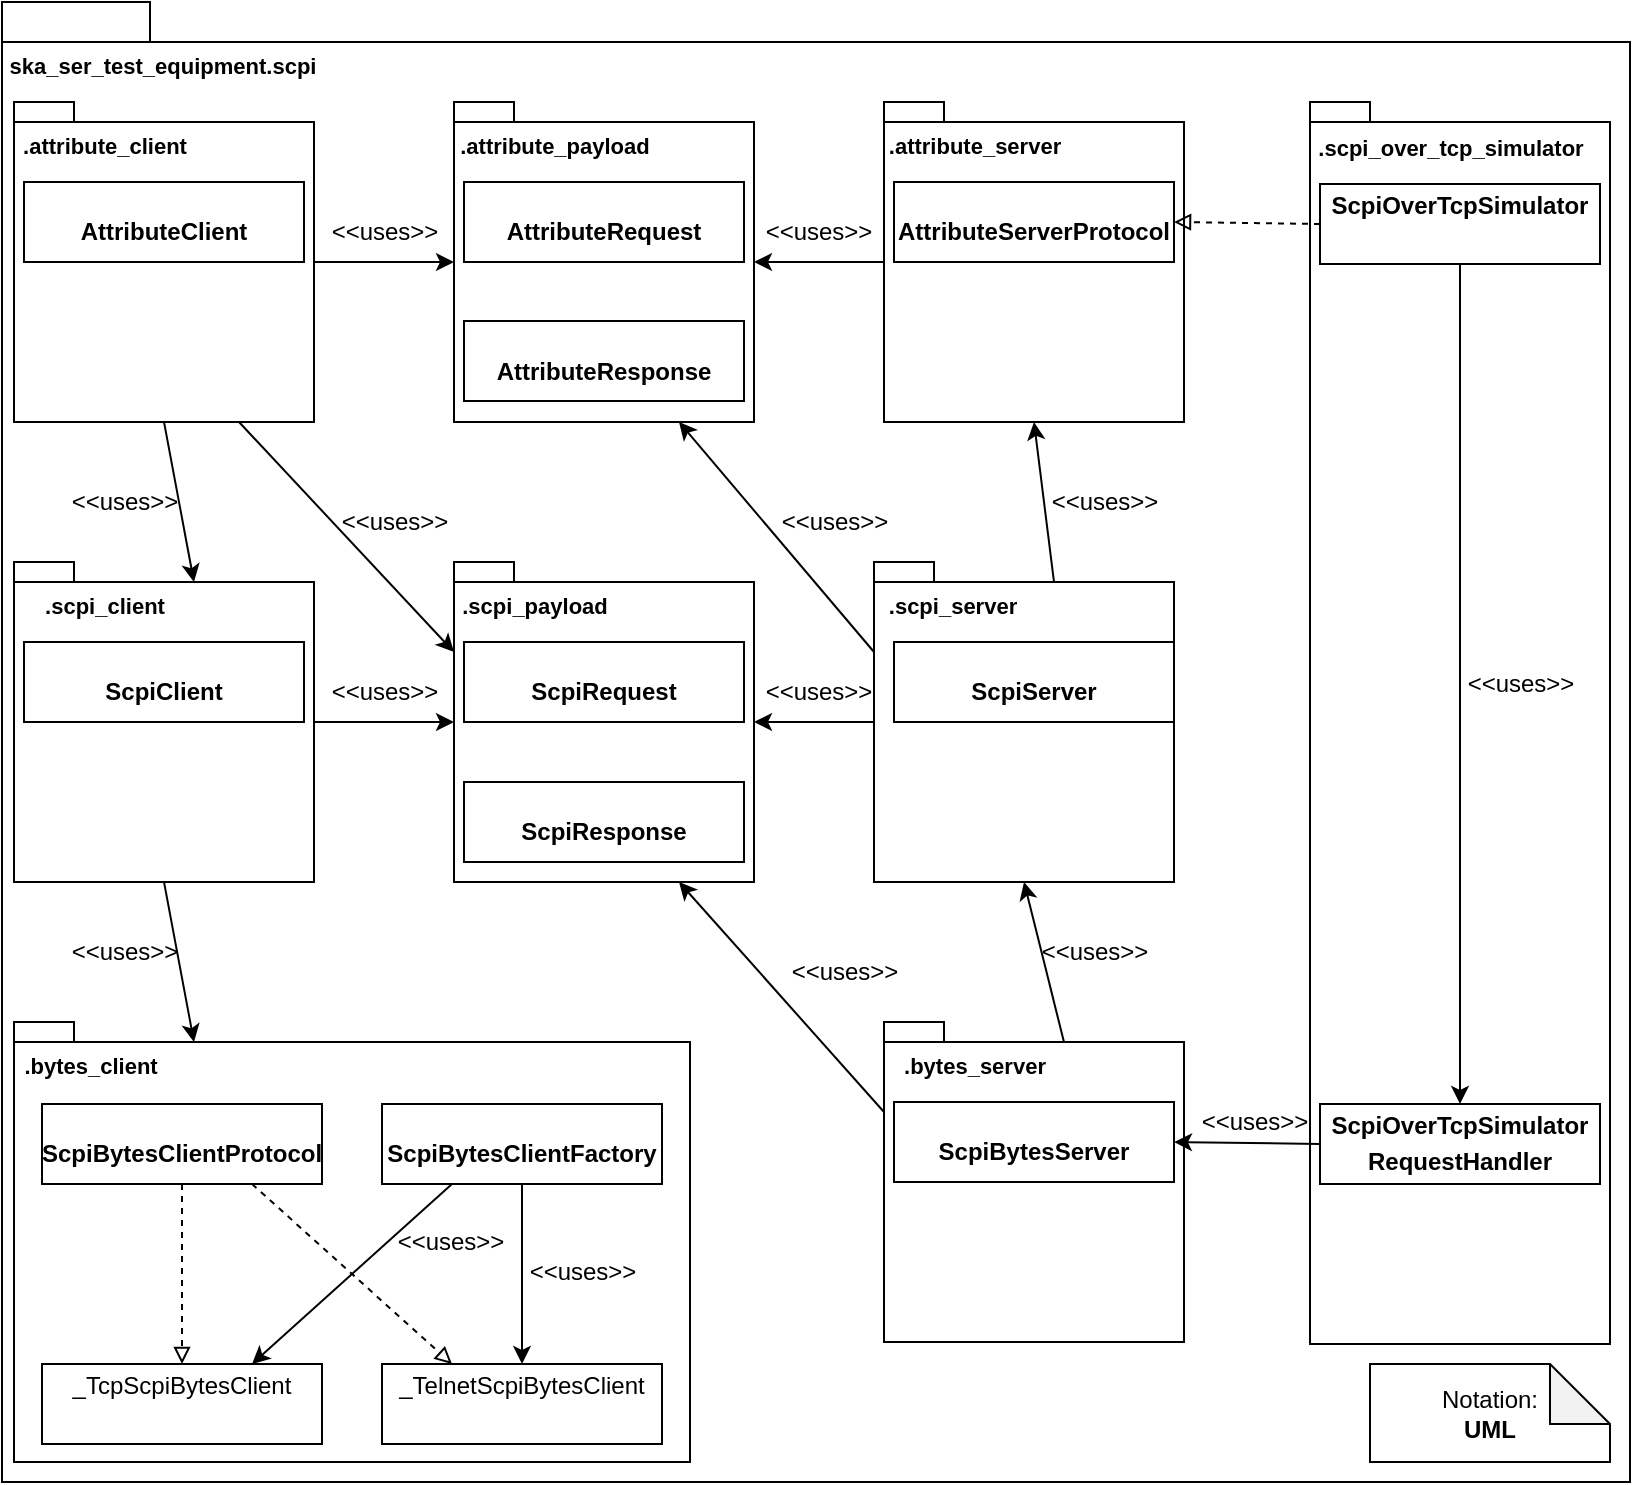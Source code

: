 <mxfile version="20.2.3" type="google"><diagram id="C5RBs43oDa-KdzZeNtuy" name="Page-1"><mxGraphModel grid="1" page="1" gridSize="10" guides="1" tooltips="1" connect="1" arrows="1" fold="1" pageScale="1" pageWidth="827" pageHeight="1169" math="0" shadow="0"><root><mxCell id="WIyWlLk6GJQsqaUBKTNV-0"/><mxCell id="WIyWlLk6GJQsqaUBKTNV-1" parent="WIyWlLk6GJQsqaUBKTNV-0"/><mxCell id="CijDPZ7w7RJAEyFZd_lB-1" value="" style="shape=folder;fontStyle=1;spacingTop=10;tabWidth=31;tabHeight=20;tabPosition=left;html=1;" vertex="1" parent="WIyWlLk6GJQsqaUBKTNV-1"><mxGeometry x="6" y="10" width="814" height="740" as="geometry"/></mxCell><mxCell id="CijDPZ7w7RJAEyFZd_lB-32" style="rounded=0;orthogonalLoop=1;jettySize=auto;html=1;exitX=0.75;exitY=1;exitDx=0;exitDy=0;entryX=0;entryY=0;entryDx=0;entryDy=45;exitPerimeter=0;entryPerimeter=0;" edge="1" parent="WIyWlLk6GJQsqaUBKTNV-1" source="CijDPZ7w7RJAEyFZd_lB-46" target="CijDPZ7w7RJAEyFZd_lB-43"><mxGeometry relative="1" as="geometry"><mxPoint x="274.5" y="320" as="targetPoint"/></mxGeometry></mxCell><mxCell id="CijDPZ7w7RJAEyFZd_lB-35" style="edgeStyle=none;rounded=0;orthogonalLoop=1;jettySize=auto;html=1;entryX=0;entryY=0;entryDx=0;entryDy=80;exitX=0;exitY=0;exitDx=150;exitDy=80;exitPerimeter=0;entryPerimeter=0;" edge="1" parent="WIyWlLk6GJQsqaUBKTNV-1" source="CijDPZ7w7RJAEyFZd_lB-46" target="CijDPZ7w7RJAEyFZd_lB-40"><mxGeometry relative="1" as="geometry"><mxPoint x="237" y="150" as="targetPoint"/></mxGeometry></mxCell><mxCell id="CijDPZ7w7RJAEyFZd_lB-36" style="edgeStyle=none;rounded=0;orthogonalLoop=1;jettySize=auto;html=1;exitX=0;exitY=0;exitDx=0;exitDy=80;entryX=0;entryY=0;entryDx=150;entryDy=80;entryPerimeter=0;exitPerimeter=0;" edge="1" parent="WIyWlLk6GJQsqaUBKTNV-1" source="CijDPZ7w7RJAEyFZd_lB-48" target="CijDPZ7w7RJAEyFZd_lB-40"><mxGeometry relative="1" as="geometry"><mxPoint x="467" y="150" as="sourcePoint"/><mxPoint x="387" y="150" as="targetPoint"/></mxGeometry></mxCell><mxCell id="CijDPZ7w7RJAEyFZd_lB-14" style="edgeStyle=orthogonalEdgeStyle;rounded=0;orthogonalLoop=1;jettySize=auto;html=1;exitX=0.5;exitY=1;exitDx=0;exitDy=0;" edge="1" parent="WIyWlLk6GJQsqaUBKTNV-1" source="CijDPZ7w7RJAEyFZd_lB-4" target="CijDPZ7w7RJAEyFZd_lB-4"><mxGeometry relative="1" as="geometry"/></mxCell><mxCell id="CijDPZ7w7RJAEyFZd_lB-16" style="edgeStyle=orthogonalEdgeStyle;rounded=0;orthogonalLoop=1;jettySize=auto;html=1;exitX=0.5;exitY=1;exitDx=0;exitDy=0;" edge="1" parent="WIyWlLk6GJQsqaUBKTNV-1"><mxGeometry relative="1" as="geometry"><mxPoint x="527" y="210" as="sourcePoint"/><mxPoint x="527" y="210" as="targetPoint"/></mxGeometry></mxCell><mxCell id="CijDPZ7w7RJAEyFZd_lB-39" value="&lt;b&gt;ska_ser_test_equipment.scpi&lt;/b&gt;" style="edgeLabel;html=1;align=center;verticalAlign=middle;resizable=0;points=[];" connectable="0" vertex="1" parent="WIyWlLk6GJQsqaUBKTNV-1"><mxGeometry x="96" y="40" as="geometry"><mxPoint x="-10" y="2" as="offset"/></mxGeometry></mxCell><mxCell id="CijDPZ7w7RJAEyFZd_lB-40" value="" style="shape=folder;fontStyle=1;spacingTop=10;tabWidth=30;tabHeight=10;tabPosition=left;html=1;" vertex="1" parent="WIyWlLk6GJQsqaUBKTNV-1"><mxGeometry x="232" y="60" width="150" height="160" as="geometry"/></mxCell><mxCell id="CijDPZ7w7RJAEyFZd_lB-3" value="&lt;p style=&quot;margin:0px;margin-top:4px;text-align:center;&quot;&gt;&lt;br&gt;&lt;b&gt;AttributeRequest&lt;/b&gt;&lt;/p&gt;" style="verticalAlign=top;align=left;overflow=fill;fontSize=12;fontFamily=Helvetica;html=1;" vertex="1" parent="WIyWlLk6GJQsqaUBKTNV-1"><mxGeometry x="237" y="100" width="140" height="40" as="geometry"/></mxCell><mxCell id="CijDPZ7w7RJAEyFZd_lB-4" value="&lt;p style=&quot;margin:0px;margin-top:4px;text-align:center;&quot;&gt;&lt;br&gt;&lt;b&gt;AttributeResponse&lt;/b&gt;&lt;/p&gt;" style="verticalAlign=top;align=left;overflow=fill;fontSize=12;fontFamily=Helvetica;html=1;" vertex="1" parent="WIyWlLk6GJQsqaUBKTNV-1"><mxGeometry x="237" y="169.5" width="140" height="40" as="geometry"/></mxCell><mxCell id="CijDPZ7w7RJAEyFZd_lB-42" value="&lt;b&gt;.attribute_payload&lt;/b&gt;" style="edgeLabel;html=1;align=center;verticalAlign=middle;resizable=0;points=[];" connectable="0" vertex="1" parent="WIyWlLk6GJQsqaUBKTNV-1"><mxGeometry x="292" y="80" as="geometry"><mxPoint x="-10" y="2" as="offset"/></mxGeometry></mxCell><mxCell id="CijDPZ7w7RJAEyFZd_lB-43" value="" style="shape=folder;fontStyle=1;spacingTop=10;tabWidth=30;tabHeight=10;tabPosition=left;html=1;" vertex="1" parent="WIyWlLk6GJQsqaUBKTNV-1"><mxGeometry x="232" y="290" width="150" height="160" as="geometry"/></mxCell><mxCell id="CijDPZ7w7RJAEyFZd_lB-5" value="&lt;p style=&quot;margin:0px;margin-top:4px;text-align:center;&quot;&gt;&lt;br&gt;&lt;b&gt;ScpiRequest&lt;/b&gt;&lt;/p&gt;" style="verticalAlign=top;align=left;overflow=fill;fontSize=12;fontFamily=Helvetica;html=1;" vertex="1" parent="WIyWlLk6GJQsqaUBKTNV-1"><mxGeometry x="237" y="330" width="140" height="40" as="geometry"/></mxCell><mxCell id="CijDPZ7w7RJAEyFZd_lB-6" value="&lt;p style=&quot;margin:0px;margin-top:4px;text-align:center;&quot;&gt;&lt;br&gt;&lt;b&gt;ScpiResponse&lt;/b&gt;&lt;/p&gt;" style="verticalAlign=top;align=left;overflow=fill;fontSize=12;fontFamily=Helvetica;html=1;" vertex="1" parent="WIyWlLk6GJQsqaUBKTNV-1"><mxGeometry x="237" y="400" width="140" height="40" as="geometry"/></mxCell><mxCell id="CijDPZ7w7RJAEyFZd_lB-44" value="&lt;b&gt;.scpi_payload&lt;/b&gt;" style="edgeLabel;html=1;align=center;verticalAlign=middle;resizable=0;points=[];" connectable="0" vertex="1" parent="WIyWlLk6GJQsqaUBKTNV-1"><mxGeometry x="282" y="310" as="geometry"><mxPoint x="-10" y="2" as="offset"/></mxGeometry></mxCell><mxCell id="CijDPZ7w7RJAEyFZd_lB-54" style="edgeStyle=none;rounded=0;orthogonalLoop=1;jettySize=auto;html=1;exitX=0.5;exitY=1;exitDx=0;exitDy=0;exitPerimeter=0;entryX=0;entryY=0;entryDx=90;entryDy=10;entryPerimeter=0;" edge="1" parent="WIyWlLk6GJQsqaUBKTNV-1" source="CijDPZ7w7RJAEyFZd_lB-46" target="CijDPZ7w7RJAEyFZd_lB-51"><mxGeometry relative="1" as="geometry"/></mxCell><mxCell id="CijDPZ7w7RJAEyFZd_lB-46" value="" style="shape=folder;fontStyle=1;spacingTop=10;tabWidth=30;tabHeight=10;tabPosition=left;html=1;" vertex="1" parent="WIyWlLk6GJQsqaUBKTNV-1"><mxGeometry x="12" y="60" width="150" height="160" as="geometry"/></mxCell><mxCell id="CijDPZ7w7RJAEyFZd_lB-2" value="&lt;p style=&quot;margin:0px;margin-top:4px;text-align:center;&quot;&gt;&lt;br&gt;&lt;b&gt;AttributeClient&lt;/b&gt;&lt;/p&gt;" style="verticalAlign=top;align=left;overflow=fill;fontSize=12;fontFamily=Helvetica;html=1;" vertex="1" parent="WIyWlLk6GJQsqaUBKTNV-1"><mxGeometry x="17" y="100" width="140" height="40" as="geometry"/></mxCell><mxCell id="CijDPZ7w7RJAEyFZd_lB-47" value="&lt;b&gt;.attribute_client&lt;/b&gt;" style="edgeLabel;html=1;align=center;verticalAlign=middle;resizable=0;points=[];" connectable="0" vertex="1" parent="WIyWlLk6GJQsqaUBKTNV-1"><mxGeometry x="67" y="80" as="geometry"><mxPoint x="-10" y="2" as="offset"/></mxGeometry></mxCell><mxCell id="CijDPZ7w7RJAEyFZd_lB-48" value="" style="shape=folder;fontStyle=1;spacingTop=10;tabWidth=30;tabHeight=10;tabPosition=left;html=1;" vertex="1" parent="WIyWlLk6GJQsqaUBKTNV-1"><mxGeometry x="447" y="60" width="150" height="160" as="geometry"/></mxCell><mxCell id="CijDPZ7w7RJAEyFZd_lB-49" value="&lt;p style=&quot;margin:0px;margin-top:4px;text-align:center;&quot;&gt;&lt;br&gt;&lt;b&gt;AttributeServerProtocol&lt;/b&gt;&lt;/p&gt;" style="verticalAlign=top;align=left;overflow=fill;fontSize=12;fontFamily=Helvetica;html=1;" vertex="1" parent="WIyWlLk6GJQsqaUBKTNV-1"><mxGeometry x="452" y="100" width="140" height="40" as="geometry"/></mxCell><mxCell id="CijDPZ7w7RJAEyFZd_lB-50" value="&lt;b&gt;.attribute_server&lt;/b&gt;" style="edgeLabel;html=1;align=center;verticalAlign=middle;resizable=0;points=[];" connectable="0" vertex="1" parent="WIyWlLk6GJQsqaUBKTNV-1"><mxGeometry x="502" y="80" as="geometry"><mxPoint x="-10" y="2" as="offset"/></mxGeometry></mxCell><mxCell id="CijDPZ7w7RJAEyFZd_lB-64" style="edgeStyle=none;rounded=0;orthogonalLoop=1;jettySize=auto;html=1;exitX=0.5;exitY=1;exitDx=0;exitDy=0;exitPerimeter=0;entryX=0;entryY=0;entryDx=90;entryDy=10;entryPerimeter=0;" edge="1" parent="WIyWlLk6GJQsqaUBKTNV-1" source="CijDPZ7w7RJAEyFZd_lB-51" target="CijDPZ7w7RJAEyFZd_lB-55"><mxGeometry relative="1" as="geometry"/></mxCell><mxCell id="CijDPZ7w7RJAEyFZd_lB-68" style="edgeStyle=none;rounded=0;orthogonalLoop=1;jettySize=auto;html=1;exitX=0;exitY=0;exitDx=150;exitDy=80;exitPerimeter=0;entryX=0;entryY=0;entryDx=0;entryDy=80;entryPerimeter=0;" edge="1" parent="WIyWlLk6GJQsqaUBKTNV-1" source="CijDPZ7w7RJAEyFZd_lB-51" target="CijDPZ7w7RJAEyFZd_lB-43"><mxGeometry relative="1" as="geometry"/></mxCell><mxCell id="CijDPZ7w7RJAEyFZd_lB-51" value="" style="shape=folder;fontStyle=1;spacingTop=10;tabWidth=30;tabHeight=10;tabPosition=left;html=1;" vertex="1" parent="WIyWlLk6GJQsqaUBKTNV-1"><mxGeometry x="12" y="290" width="150" height="160" as="geometry"/></mxCell><mxCell id="CijDPZ7w7RJAEyFZd_lB-52" value="&lt;p style=&quot;margin:0px;margin-top:4px;text-align:center;&quot;&gt;&lt;br&gt;&lt;b&gt;ScpiClient&lt;/b&gt;&lt;/p&gt;" style="verticalAlign=top;align=left;overflow=fill;fontSize=12;fontFamily=Helvetica;html=1;" vertex="1" parent="WIyWlLk6GJQsqaUBKTNV-1"><mxGeometry x="17" y="330" width="140" height="40" as="geometry"/></mxCell><mxCell id="CijDPZ7w7RJAEyFZd_lB-53" value="&lt;b&gt;.scpi_client&lt;/b&gt;" style="edgeLabel;html=1;align=center;verticalAlign=middle;resizable=0;points=[];" connectable="0" vertex="1" parent="WIyWlLk6GJQsqaUBKTNV-1"><mxGeometry x="67" y="310" as="geometry"><mxPoint x="-10" y="2" as="offset"/></mxGeometry></mxCell><mxCell id="CijDPZ7w7RJAEyFZd_lB-55" value="" style="shape=folder;fontStyle=1;spacingTop=10;tabWidth=30;tabHeight=10;tabPosition=left;html=1;" vertex="1" parent="WIyWlLk6GJQsqaUBKTNV-1"><mxGeometry x="12" y="520" width="338" height="220" as="geometry"/></mxCell><mxCell id="CijDPZ7w7RJAEyFZd_lB-76" style="edgeStyle=none;rounded=0;orthogonalLoop=1;jettySize=auto;html=1;exitX=0.75;exitY=1;exitDx=0;exitDy=0;entryX=0.25;entryY=0;entryDx=0;entryDy=0;dashed=1;endArrow=block;endFill=0;" edge="1" parent="WIyWlLk6GJQsqaUBKTNV-1" source="CijDPZ7w7RJAEyFZd_lB-56" target="CijDPZ7w7RJAEyFZd_lB-73"><mxGeometry relative="1" as="geometry"/></mxCell><mxCell id="CijDPZ7w7RJAEyFZd_lB-77" style="edgeStyle=none;rounded=0;orthogonalLoop=1;jettySize=auto;html=1;exitX=0.5;exitY=1;exitDx=0;exitDy=0;entryX=0.5;entryY=0;entryDx=0;entryDy=0;dashed=1;endArrow=block;endFill=0;" edge="1" parent="WIyWlLk6GJQsqaUBKTNV-1" source="CijDPZ7w7RJAEyFZd_lB-56" target="CijDPZ7w7RJAEyFZd_lB-72"><mxGeometry relative="1" as="geometry"/></mxCell><mxCell id="CijDPZ7w7RJAEyFZd_lB-56" value="&lt;p style=&quot;margin:0px;margin-top:4px;text-align:center;&quot;&gt;&lt;br&gt;&lt;b&gt;ScpiBytesClientProtocol&lt;/b&gt;&lt;/p&gt;" style="verticalAlign=top;align=left;overflow=fill;fontSize=12;fontFamily=Helvetica;html=1;" vertex="1" parent="WIyWlLk6GJQsqaUBKTNV-1"><mxGeometry x="26" y="561" width="140" height="40" as="geometry"/></mxCell><mxCell id="CijDPZ7w7RJAEyFZd_lB-57" value="&lt;b&gt;.bytes_client&lt;/b&gt;" style="edgeLabel;html=1;align=center;verticalAlign=middle;resizable=0;points=[];" connectable="0" vertex="1" parent="WIyWlLk6GJQsqaUBKTNV-1"><mxGeometry x="60" y="540" as="geometry"><mxPoint x="-10" y="2" as="offset"/></mxGeometry></mxCell><mxCell id="CijDPZ7w7RJAEyFZd_lB-65" style="edgeStyle=none;rounded=0;orthogonalLoop=1;jettySize=auto;html=1;exitX=0;exitY=0;exitDx=90;exitDy=10;exitPerimeter=0;entryX=0.5;entryY=1;entryDx=0;entryDy=0;entryPerimeter=0;" edge="1" parent="WIyWlLk6GJQsqaUBKTNV-1" source="CijDPZ7w7RJAEyFZd_lB-58" target="CijDPZ7w7RJAEyFZd_lB-48"><mxGeometry relative="1" as="geometry"/></mxCell><mxCell id="CijDPZ7w7RJAEyFZd_lB-67" style="edgeStyle=none;rounded=0;orthogonalLoop=1;jettySize=auto;html=1;exitX=0;exitY=0;exitDx=0;exitDy=80;exitPerimeter=0;entryX=0;entryY=0;entryDx=150;entryDy=80;entryPerimeter=0;" edge="1" parent="WIyWlLk6GJQsqaUBKTNV-1" source="CijDPZ7w7RJAEyFZd_lB-58" target="CijDPZ7w7RJAEyFZd_lB-43"><mxGeometry relative="1" as="geometry"/></mxCell><mxCell id="CijDPZ7w7RJAEyFZd_lB-70" style="edgeStyle=none;rounded=0;orthogonalLoop=1;jettySize=auto;html=1;exitX=0;exitY=0;exitDx=0;exitDy=45;exitPerimeter=0;entryX=0.75;entryY=1;entryDx=0;entryDy=0;entryPerimeter=0;" edge="1" parent="WIyWlLk6GJQsqaUBKTNV-1" source="CijDPZ7w7RJAEyFZd_lB-58" target="CijDPZ7w7RJAEyFZd_lB-40"><mxGeometry relative="1" as="geometry"/></mxCell><mxCell id="CijDPZ7w7RJAEyFZd_lB-58" value="" style="shape=folder;fontStyle=1;spacingTop=10;tabWidth=30;tabHeight=10;tabPosition=left;html=1;" vertex="1" parent="WIyWlLk6GJQsqaUBKTNV-1"><mxGeometry x="442" y="290" width="150" height="160" as="geometry"/></mxCell><mxCell id="CijDPZ7w7RJAEyFZd_lB-59" value="&lt;p style=&quot;margin:0px;margin-top:4px;text-align:center;&quot;&gt;&lt;br&gt;&lt;b&gt;ScpiServer&lt;/b&gt;&lt;/p&gt;" style="verticalAlign=top;align=left;overflow=fill;fontSize=12;fontFamily=Helvetica;html=1;" vertex="1" parent="WIyWlLk6GJQsqaUBKTNV-1"><mxGeometry x="452" y="330" width="140" height="40" as="geometry"/></mxCell><mxCell id="CijDPZ7w7RJAEyFZd_lB-60" value="&lt;b&gt;.scpi_server&lt;/b&gt;" style="edgeLabel;html=1;align=center;verticalAlign=middle;resizable=0;points=[];" connectable="0" vertex="1" parent="WIyWlLk6GJQsqaUBKTNV-1"><mxGeometry x="502" y="310" as="geometry"><mxPoint x="-21" y="2" as="offset"/></mxGeometry></mxCell><mxCell id="CijDPZ7w7RJAEyFZd_lB-66" style="edgeStyle=none;rounded=0;orthogonalLoop=1;jettySize=auto;html=1;exitX=0;exitY=0;exitDx=90;exitDy=10;exitPerimeter=0;entryX=0.5;entryY=1;entryDx=0;entryDy=0;entryPerimeter=0;" edge="1" parent="WIyWlLk6GJQsqaUBKTNV-1" source="CijDPZ7w7RJAEyFZd_lB-61" target="CijDPZ7w7RJAEyFZd_lB-58"><mxGeometry relative="1" as="geometry"/></mxCell><mxCell id="CijDPZ7w7RJAEyFZd_lB-69" style="edgeStyle=none;rounded=0;orthogonalLoop=1;jettySize=auto;html=1;exitX=0;exitY=0;exitDx=0;exitDy=45;exitPerimeter=0;entryX=0.75;entryY=1;entryDx=0;entryDy=0;entryPerimeter=0;" edge="1" parent="WIyWlLk6GJQsqaUBKTNV-1" source="CijDPZ7w7RJAEyFZd_lB-61" target="CijDPZ7w7RJAEyFZd_lB-43"><mxGeometry relative="1" as="geometry"/></mxCell><mxCell id="CijDPZ7w7RJAEyFZd_lB-61" value="" style="shape=folder;fontStyle=1;spacingTop=10;tabWidth=30;tabHeight=10;tabPosition=left;html=1;" vertex="1" parent="WIyWlLk6GJQsqaUBKTNV-1"><mxGeometry x="447" y="520" width="150" height="160" as="geometry"/></mxCell><mxCell id="CijDPZ7w7RJAEyFZd_lB-62" value="&lt;p style=&quot;margin:0px;margin-top:4px;text-align:center;&quot;&gt;&lt;br&gt;&lt;b&gt;ScpiBytesServer&lt;/b&gt;&lt;/p&gt;" style="verticalAlign=top;align=left;overflow=fill;fontSize=12;fontFamily=Helvetica;html=1;" vertex="1" parent="WIyWlLk6GJQsqaUBKTNV-1"><mxGeometry x="452" y="560" width="140" height="40" as="geometry"/></mxCell><mxCell id="CijDPZ7w7RJAEyFZd_lB-63" value="&lt;b&gt;.bytes_server&lt;/b&gt;" style="edgeLabel;html=1;align=center;verticalAlign=middle;resizable=0;points=[];" connectable="0" vertex="1" parent="WIyWlLk6GJQsqaUBKTNV-1"><mxGeometry x="502" y="540" as="geometry"><mxPoint x="-10" y="2" as="offset"/></mxGeometry></mxCell><mxCell id="CijDPZ7w7RJAEyFZd_lB-74" style="edgeStyle=none;rounded=0;orthogonalLoop=1;jettySize=auto;html=1;exitX=0.5;exitY=1;exitDx=0;exitDy=0;entryX=0.5;entryY=0;entryDx=0;entryDy=0;" edge="1" parent="WIyWlLk6GJQsqaUBKTNV-1" source="CijDPZ7w7RJAEyFZd_lB-71" target="CijDPZ7w7RJAEyFZd_lB-73"><mxGeometry relative="1" as="geometry"/></mxCell><mxCell id="CijDPZ7w7RJAEyFZd_lB-75" style="edgeStyle=none;rounded=0;orthogonalLoop=1;jettySize=auto;html=1;exitX=0.25;exitY=1;exitDx=0;exitDy=0;entryX=0.75;entryY=0;entryDx=0;entryDy=0;" edge="1" parent="WIyWlLk6GJQsqaUBKTNV-1" source="CijDPZ7w7RJAEyFZd_lB-71" target="CijDPZ7w7RJAEyFZd_lB-72"><mxGeometry relative="1" as="geometry"/></mxCell><mxCell id="CijDPZ7w7RJAEyFZd_lB-71" value="&lt;p style=&quot;margin:0px;margin-top:4px;text-align:center;&quot;&gt;&lt;br&gt;&lt;b&gt;ScpiBytesClientFactory&lt;/b&gt;&lt;/p&gt;" style="verticalAlign=top;align=left;overflow=fill;fontSize=12;fontFamily=Helvetica;html=1;" vertex="1" parent="WIyWlLk6GJQsqaUBKTNV-1"><mxGeometry x="196" y="561" width="140" height="40" as="geometry"/></mxCell><mxCell id="CijDPZ7w7RJAEyFZd_lB-72" value="&lt;p style=&quot;margin:0px;margin-top:4px;text-align:center;&quot;&gt;_TcpScpiBytesClient&lt;/p&gt;" style="verticalAlign=top;align=left;overflow=fill;fontSize=12;fontFamily=Helvetica;html=1;" vertex="1" parent="WIyWlLk6GJQsqaUBKTNV-1"><mxGeometry x="26" y="691" width="140" height="40" as="geometry"/></mxCell><mxCell id="CijDPZ7w7RJAEyFZd_lB-73" value="&lt;p style=&quot;margin:0px;margin-top:4px;text-align:center;&quot;&gt;_TelnetScpiBytesClient&lt;/p&gt;" style="verticalAlign=top;align=left;overflow=fill;fontSize=12;fontFamily=Helvetica;html=1;" vertex="1" parent="WIyWlLk6GJQsqaUBKTNV-1"><mxGeometry x="196" y="691" width="140" height="40" as="geometry"/></mxCell><mxCell id="CijDPZ7w7RJAEyFZd_lB-85" value="&amp;lt;&amp;lt;uses&amp;gt;&amp;gt;" style="text;html=1;resizable=0;autosize=1;align=center;verticalAlign=middle;points=[];fillColor=none;strokeColor=none;rounded=0;" vertex="1" parent="WIyWlLk6GJQsqaUBKTNV-1"><mxGeometry x="592" y="555" width="80" height="30" as="geometry"/></mxCell><mxCell id="CijDPZ7w7RJAEyFZd_lB-87" value="&amp;lt;&amp;lt;uses&amp;gt;&amp;gt;" style="text;html=1;resizable=0;autosize=1;align=center;verticalAlign=middle;points=[];fillColor=none;strokeColor=none;rounded=0;" vertex="1" parent="WIyWlLk6GJQsqaUBKTNV-1"><mxGeometry x="374" y="110" width="80" height="30" as="geometry"/></mxCell><mxCell id="CijDPZ7w7RJAEyFZd_lB-88" value="&amp;lt;&amp;lt;uses&amp;gt;&amp;gt;" style="text;html=1;resizable=0;autosize=1;align=center;verticalAlign=middle;points=[];fillColor=none;strokeColor=none;rounded=0;" vertex="1" parent="WIyWlLk6GJQsqaUBKTNV-1"><mxGeometry x="157" y="110" width="80" height="30" as="geometry"/></mxCell><mxCell id="CijDPZ7w7RJAEyFZd_lB-89" value="&amp;lt;&amp;lt;uses&amp;gt;&amp;gt;" style="text;html=1;resizable=0;autosize=1;align=center;verticalAlign=middle;points=[];fillColor=none;strokeColor=none;rounded=0;" vertex="1" parent="WIyWlLk6GJQsqaUBKTNV-1"><mxGeometry x="382" y="255" width="80" height="30" as="geometry"/></mxCell><mxCell id="CijDPZ7w7RJAEyFZd_lB-90" value="&amp;lt;&amp;lt;uses&amp;gt;&amp;gt;" style="text;html=1;resizable=0;autosize=1;align=center;verticalAlign=middle;points=[];fillColor=none;strokeColor=none;rounded=0;" vertex="1" parent="WIyWlLk6GJQsqaUBKTNV-1"><mxGeometry x="162" y="255" width="80" height="30" as="geometry"/></mxCell><mxCell id="CijDPZ7w7RJAEyFZd_lB-91" value="&amp;lt;&amp;lt;uses&amp;gt;&amp;gt;" style="text;html=1;resizable=0;autosize=1;align=center;verticalAlign=middle;points=[];fillColor=none;strokeColor=none;rounded=0;" vertex="1" parent="WIyWlLk6GJQsqaUBKTNV-1"><mxGeometry x="27" y="245" width="80" height="30" as="geometry"/></mxCell><mxCell id="CijDPZ7w7RJAEyFZd_lB-92" value="&amp;lt;&amp;lt;uses&amp;gt;&amp;gt;" style="text;html=1;resizable=0;autosize=1;align=center;verticalAlign=middle;points=[];fillColor=none;strokeColor=none;rounded=0;" vertex="1" parent="WIyWlLk6GJQsqaUBKTNV-1"><mxGeometry x="157" y="340" width="80" height="30" as="geometry"/></mxCell><mxCell id="CijDPZ7w7RJAEyFZd_lB-93" value="&amp;lt;&amp;lt;uses&amp;gt;&amp;gt;" style="text;html=1;resizable=0;autosize=1;align=center;verticalAlign=middle;points=[];fillColor=none;strokeColor=none;rounded=0;" vertex="1" parent="WIyWlLk6GJQsqaUBKTNV-1"><mxGeometry x="374" y="340" width="80" height="30" as="geometry"/></mxCell><mxCell id="CijDPZ7w7RJAEyFZd_lB-94" value="&amp;lt;&amp;lt;uses&amp;gt;&amp;gt;" style="text;html=1;resizable=0;autosize=1;align=center;verticalAlign=middle;points=[];fillColor=none;strokeColor=none;rounded=0;" vertex="1" parent="WIyWlLk6GJQsqaUBKTNV-1"><mxGeometry x="517" y="245" width="80" height="30" as="geometry"/></mxCell><mxCell id="CijDPZ7w7RJAEyFZd_lB-95" value="&amp;lt;&amp;lt;uses&amp;gt;&amp;gt;" style="text;html=1;resizable=0;autosize=1;align=center;verticalAlign=middle;points=[];fillColor=none;strokeColor=none;rounded=0;" vertex="1" parent="WIyWlLk6GJQsqaUBKTNV-1"><mxGeometry x="512" y="470" width="80" height="30" as="geometry"/></mxCell><mxCell id="CijDPZ7w7RJAEyFZd_lB-96" value="&amp;lt;&amp;lt;uses&amp;gt;&amp;gt;" style="text;html=1;resizable=0;autosize=1;align=center;verticalAlign=middle;points=[];fillColor=none;strokeColor=none;rounded=0;" vertex="1" parent="WIyWlLk6GJQsqaUBKTNV-1"><mxGeometry x="387" y="480" width="80" height="30" as="geometry"/></mxCell><mxCell id="CijDPZ7w7RJAEyFZd_lB-97" value="&amp;lt;&amp;lt;uses&amp;gt;&amp;gt;" style="text;html=1;resizable=0;autosize=1;align=center;verticalAlign=middle;points=[];fillColor=none;strokeColor=none;rounded=0;" vertex="1" parent="WIyWlLk6GJQsqaUBKTNV-1"><mxGeometry x="27" y="470" width="80" height="30" as="geometry"/></mxCell><mxCell id="CijDPZ7w7RJAEyFZd_lB-98" value="&amp;lt;&amp;lt;uses&amp;gt;&amp;gt;" style="text;html=1;resizable=0;autosize=1;align=center;verticalAlign=middle;points=[];fillColor=none;strokeColor=none;rounded=0;" vertex="1" parent="WIyWlLk6GJQsqaUBKTNV-1"><mxGeometry x="190" y="615" width="80" height="30" as="geometry"/></mxCell><mxCell id="CijDPZ7w7RJAEyFZd_lB-99" value="&amp;lt;&amp;lt;uses&amp;gt;&amp;gt;" style="text;html=1;resizable=0;autosize=1;align=center;verticalAlign=middle;points=[];fillColor=none;strokeColor=none;rounded=0;" vertex="1" parent="WIyWlLk6GJQsqaUBKTNV-1"><mxGeometry x="256" y="630" width="80" height="30" as="geometry"/></mxCell><mxCell id="CijDPZ7w7RJAEyFZd_lB-100" style="edgeStyle=orthogonalEdgeStyle;rounded=0;orthogonalLoop=1;jettySize=auto;html=1;exitX=0.5;exitY=1;exitDx=0;exitDy=0;" edge="1" parent="WIyWlLk6GJQsqaUBKTNV-1"><mxGeometry relative="1" as="geometry"><mxPoint x="740" y="210" as="sourcePoint"/><mxPoint x="740" y="210" as="targetPoint"/></mxGeometry></mxCell><mxCell id="CijDPZ7w7RJAEyFZd_lB-101" value="" style="shape=folder;fontStyle=1;spacingTop=10;tabWidth=30;tabHeight=10;tabPosition=left;html=1;" vertex="1" parent="WIyWlLk6GJQsqaUBKTNV-1"><mxGeometry x="660" y="60" width="150" height="621" as="geometry"/></mxCell><mxCell id="CijDPZ7w7RJAEyFZd_lB-109" style="edgeStyle=none;rounded=0;orthogonalLoop=1;jettySize=auto;html=1;exitX=0;exitY=0.5;exitDx=0;exitDy=0;entryX=1;entryY=0.5;entryDx=0;entryDy=0;endArrow=classic;endFill=1;" edge="1" parent="WIyWlLk6GJQsqaUBKTNV-1" source="CijDPZ7w7RJAEyFZd_lB-102" target="CijDPZ7w7RJAEyFZd_lB-62"><mxGeometry relative="1" as="geometry"/></mxCell><mxCell id="CijDPZ7w7RJAEyFZd_lB-102" value="&lt;p style=&quot;margin:0px;margin-top:4px;text-align:center;&quot;&gt;&lt;b&gt;ScpiOverTcpSimulator&lt;/b&gt;&lt;/p&gt;&lt;p style=&quot;margin:0px;margin-top:4px;text-align:center;&quot;&gt;&lt;b&gt;RequestHandler&lt;/b&gt;&lt;/p&gt;" style="verticalAlign=top;align=left;overflow=fill;fontSize=12;fontFamily=Helvetica;html=1;" vertex="1" parent="WIyWlLk6GJQsqaUBKTNV-1"><mxGeometry x="665" y="561" width="140" height="40" as="geometry"/></mxCell><mxCell id="CijDPZ7w7RJAEyFZd_lB-103" value="&lt;b&gt;.scpi_over_tcp_simulator&lt;/b&gt;" style="edgeLabel;html=1;align=center;verticalAlign=middle;resizable=0;points=[];" connectable="0" vertex="1" parent="WIyWlLk6GJQsqaUBKTNV-1"><mxGeometry x="740" y="81" as="geometry"><mxPoint x="-10" y="2" as="offset"/></mxGeometry></mxCell><mxCell id="CijDPZ7w7RJAEyFZd_lB-104" value="&lt;p style=&quot;margin:0px;margin-top:4px;text-align:center;&quot;&gt;&lt;b&gt;ScpiOverTcpSimulator&lt;/b&gt;&lt;/p&gt;" style="verticalAlign=top;align=left;overflow=fill;fontSize=12;fontFamily=Helvetica;html=1;" vertex="1" parent="WIyWlLk6GJQsqaUBKTNV-1"><mxGeometry x="665" y="101" width="140" height="40" as="geometry"/></mxCell><mxCell id="CijDPZ7w7RJAEyFZd_lB-105" style="edgeStyle=none;rounded=0;orthogonalLoop=1;jettySize=auto;html=1;entryX=1;entryY=0.5;entryDx=0;entryDy=0;dashed=1;endArrow=block;endFill=0;exitX=0;exitY=0.5;exitDx=0;exitDy=0;" edge="1" parent="WIyWlLk6GJQsqaUBKTNV-1" source="CijDPZ7w7RJAEyFZd_lB-104" target="CijDPZ7w7RJAEyFZd_lB-49"><mxGeometry relative="1" as="geometry"><mxPoint x="97" y="610" as="sourcePoint"/><mxPoint x="97" y="700" as="targetPoint"/></mxGeometry></mxCell><mxCell id="CijDPZ7w7RJAEyFZd_lB-106" value="Notation:&lt;br&gt;&lt;b&gt;UML&lt;/b&gt;" style="shape=note;whiteSpace=wrap;html=1;backgroundOutline=1;darkOpacity=0.05;labelBackgroundColor=none;" vertex="1" parent="WIyWlLk6GJQsqaUBKTNV-1"><mxGeometry x="690" y="691" width="120" height="49" as="geometry"/></mxCell><mxCell id="CijDPZ7w7RJAEyFZd_lB-108" style="edgeStyle=none;rounded=0;orthogonalLoop=1;jettySize=auto;html=1;exitX=0.5;exitY=1;exitDx=0;exitDy=0;entryX=0.5;entryY=0;entryDx=0;entryDy=0;" edge="1" parent="WIyWlLk6GJQsqaUBKTNV-1" source="CijDPZ7w7RJAEyFZd_lB-104" target="CijDPZ7w7RJAEyFZd_lB-102"><mxGeometry relative="1" as="geometry"><mxPoint x="555" y="311" as="sourcePoint"/><mxPoint x="545" y="221" as="targetPoint"/></mxGeometry></mxCell><mxCell id="CijDPZ7w7RJAEyFZd_lB-86" value="&amp;lt;&amp;lt;uses&amp;gt;&amp;gt;" style="text;html=1;resizable=0;autosize=1;align=center;verticalAlign=middle;points=[];fillColor=none;strokeColor=none;rounded=0;" vertex="1" parent="WIyWlLk6GJQsqaUBKTNV-1"><mxGeometry x="725" y="336" width="80" height="30" as="geometry"/></mxCell></root></mxGraphModel></diagram></mxfile>
